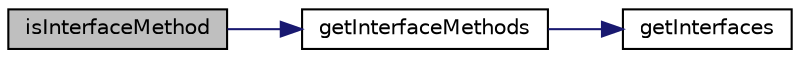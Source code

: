 digraph "isInterfaceMethod"
{
  edge [fontname="Helvetica",fontsize="10",labelfontname="Helvetica",labelfontsize="10"];
  node [fontname="Helvetica",fontsize="10",shape=record];
  rankdir="LR";
  Node1 [label="isInterfaceMethod",height=0.2,width=0.4,color="black", fillcolor="grey75", style="filled" fontcolor="black"];
  Node1 -> Node2 [color="midnightblue",fontsize="10",style="solid",fontname="Helvetica"];
  Node2 [label="getInterfaceMethods",height=0.2,width=0.4,color="black", fillcolor="white", style="filled",URL="$class_simple_reflection.html#a4da3d1c317f1774999cf7c30caa58f6e"];
  Node2 -> Node3 [color="midnightblue",fontsize="10",style="solid",fontname="Helvetica"];
  Node3 [label="getInterfaces",height=0.2,width=0.4,color="black", fillcolor="white", style="filled",URL="$class_simple_reflection.html#aacd41ad982fee4953d8ad245ab7e4ec9"];
}
